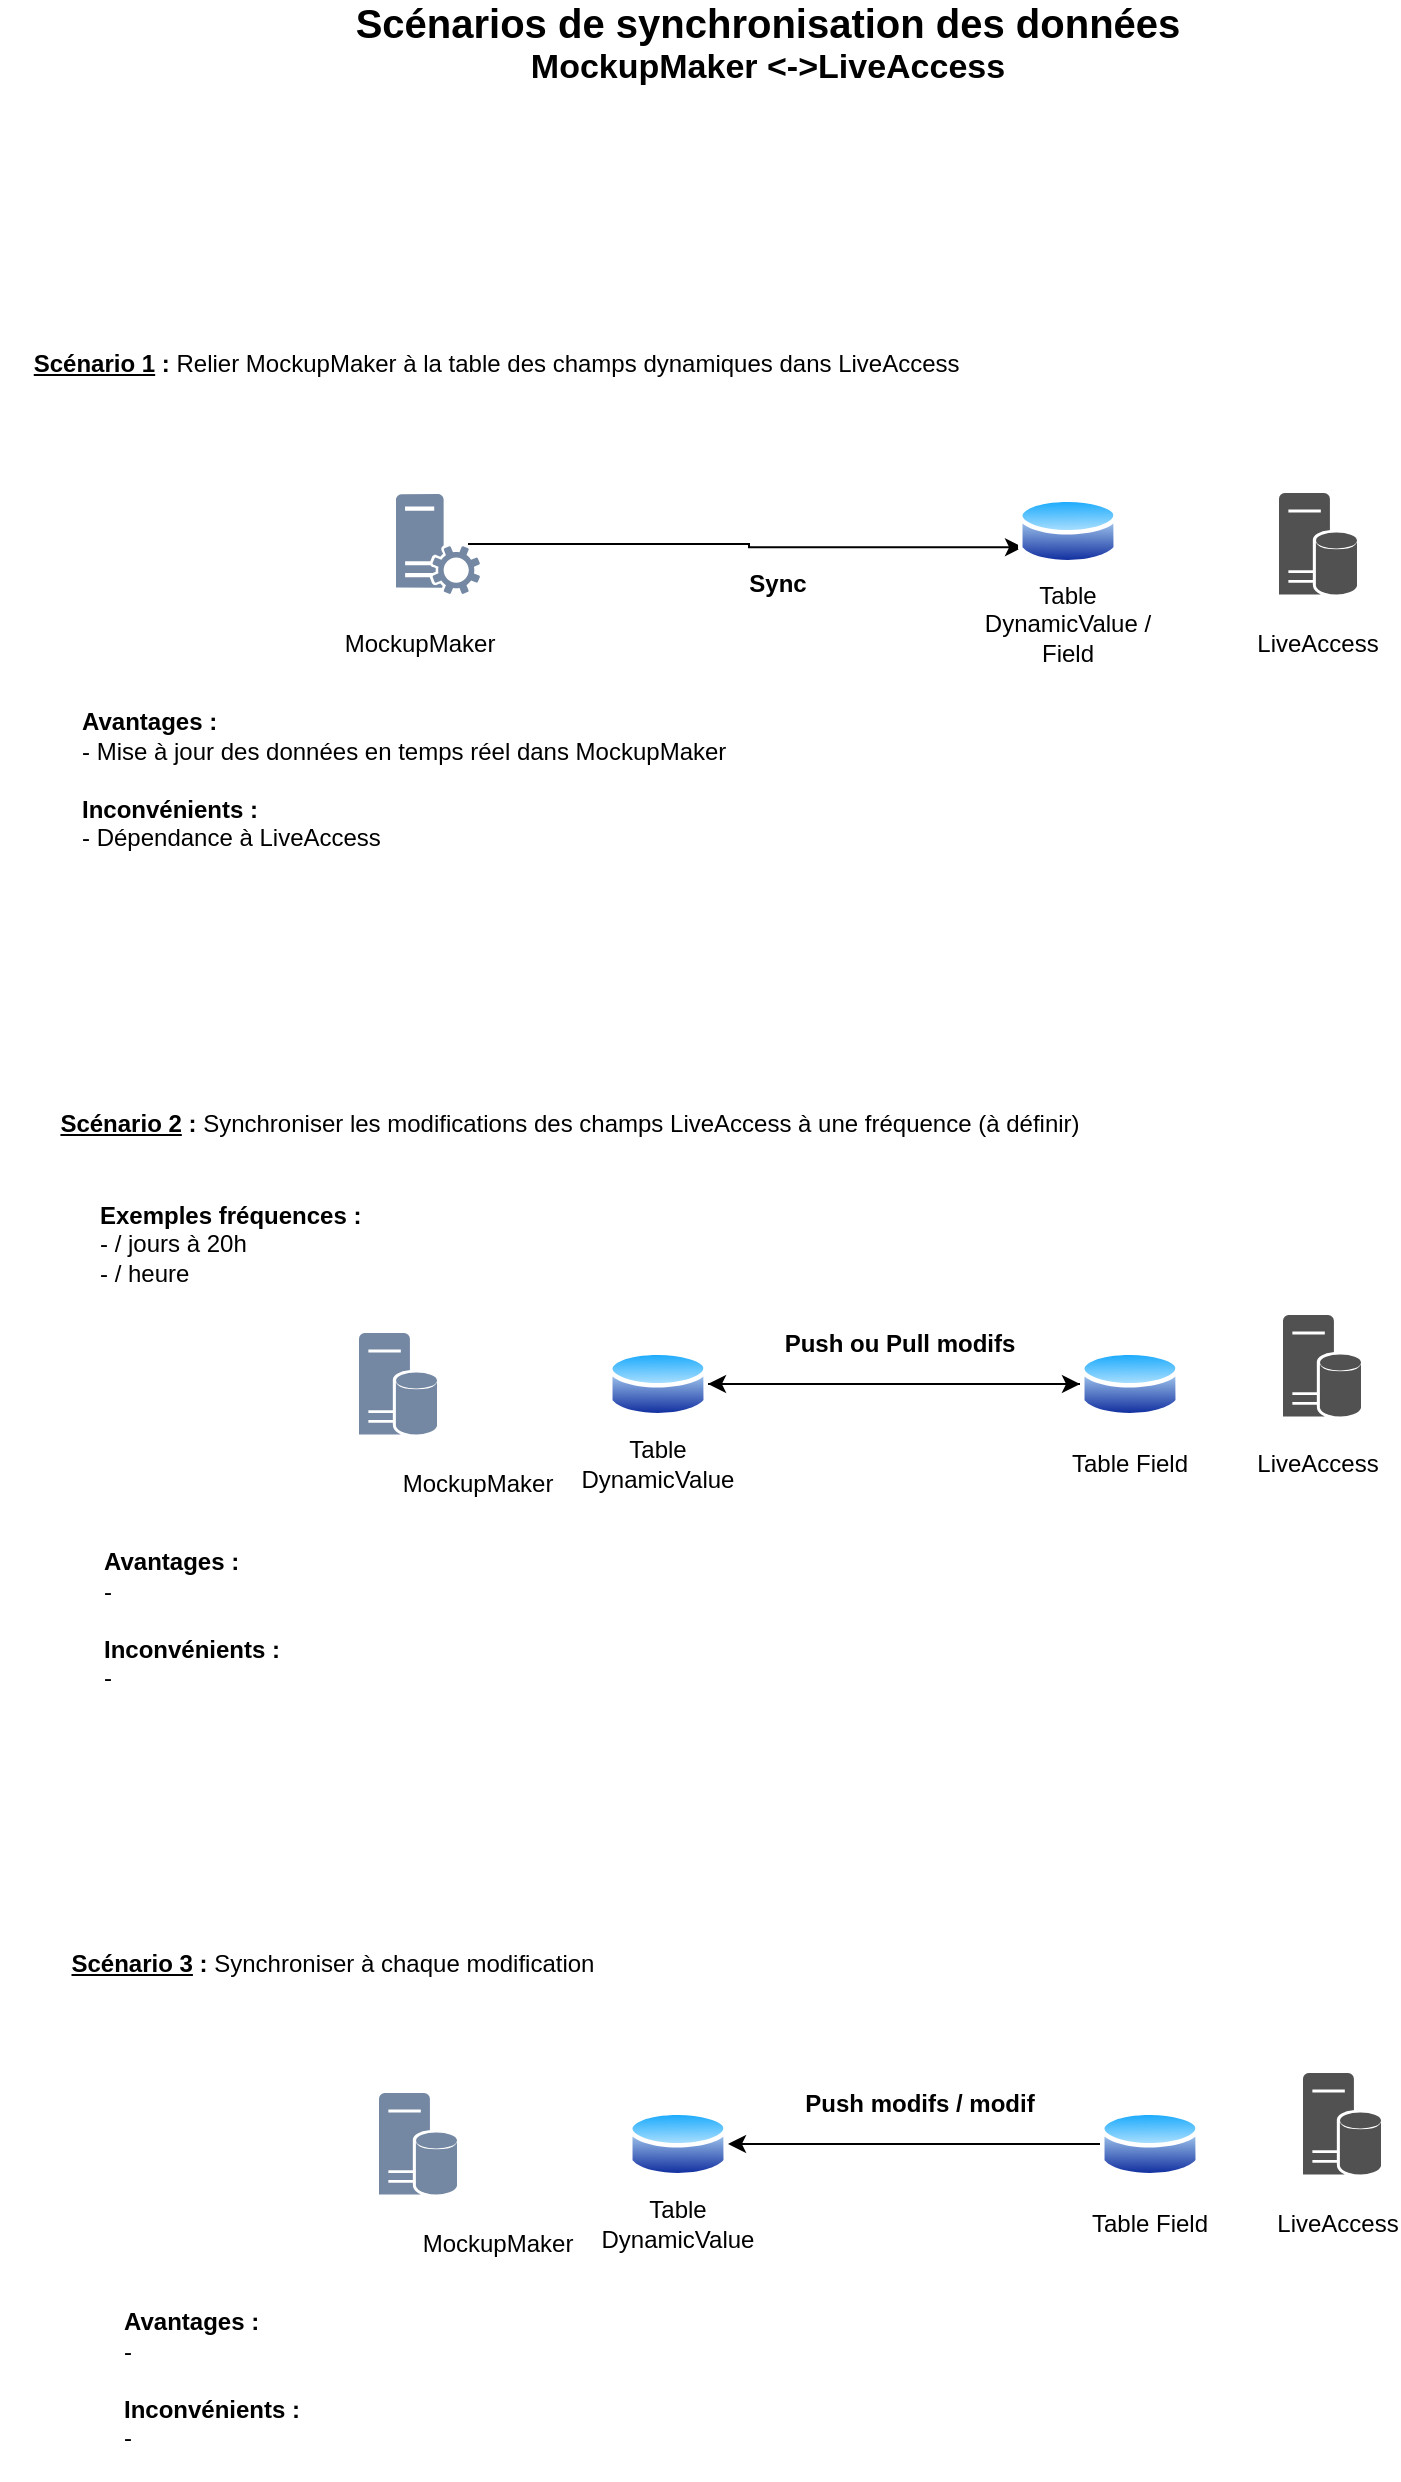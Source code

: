 <mxfile version="21.0.2" type="github">
  <diagram name="Page-1" id="ozQqV06SZRZ33PK6B3RK">
    <mxGraphModel dx="1434" dy="796" grid="1" gridSize="10" guides="1" tooltips="1" connect="1" arrows="1" fold="1" page="1" pageScale="1" pageWidth="827" pageHeight="1169" math="0" shadow="0">
      <root>
        <mxCell id="0" />
        <mxCell id="1" parent="0" />
        <mxCell id="lGjATRmv8mPz7V9txccp-12" style="edgeStyle=orthogonalEdgeStyle;rounded=0;orthogonalLoop=1;jettySize=auto;html=1;entryX=0;entryY=0.75;entryDx=0;entryDy=0;exitX=0.857;exitY=0.5;exitDx=0;exitDy=0;exitPerimeter=0;" parent="1" source="lGjATRmv8mPz7V9txccp-26" target="lGjATRmv8mPz7V9txccp-8" edge="1">
          <mxGeometry relative="1" as="geometry">
            <mxPoint x="277" y="285" as="sourcePoint" />
            <mxPoint x="529" y="285" as="targetPoint" />
          </mxGeometry>
        </mxCell>
        <mxCell id="lGjATRmv8mPz7V9txccp-2" value="" style="sketch=0;pointerEvents=1;shadow=0;dashed=0;html=1;labelPosition=center;verticalLabelPosition=bottom;verticalAlign=top;align=center;shape=mxgraph.mscae.enterprise.database_server;fillColor=#515151;strokeColor=#515151;fontColor=#ffffff;" parent="1" vertex="1">
          <mxGeometry x="670" y="260" width="38" height="50" as="geometry" />
        </mxCell>
        <mxCell id="lGjATRmv8mPz7V9txccp-4" value="MockupMaker" style="text;html=1;strokeColor=none;fillColor=none;align=center;verticalAlign=middle;whiteSpace=wrap;rounded=0;" parent="1" vertex="1">
          <mxGeometry x="210" y="320" width="60" height="30" as="geometry" />
        </mxCell>
        <mxCell id="lGjATRmv8mPz7V9txccp-5" value="&lt;b&gt;&lt;font style=&quot;font-size: 20px;&quot;&gt;Scénarios de synchronisation des données&lt;/font&gt;&lt;/b&gt; &lt;font style=&quot;font-size: 17px;&quot;&gt;&lt;b&gt;MockupMaker &amp;lt;-&amp;gt;LiveAccess&lt;/b&gt;&lt;/font&gt;" style="text;html=1;strokeColor=none;fillColor=none;align=center;verticalAlign=middle;whiteSpace=wrap;rounded=0;" parent="1" vertex="1">
          <mxGeometry x="181" y="20" width="466" height="30" as="geometry" />
        </mxCell>
        <mxCell id="lGjATRmv8mPz7V9txccp-6" value="LiveAccess" style="text;html=1;strokeColor=none;fillColor=none;align=center;verticalAlign=middle;whiteSpace=wrap;rounded=0;" parent="1" vertex="1">
          <mxGeometry x="659" y="320" width="60" height="30" as="geometry" />
        </mxCell>
        <mxCell id="lGjATRmv8mPz7V9txccp-7" value="&lt;u style=&quot;font-weight: bold;&quot;&gt;Scénario 1&lt;/u&gt;&lt;b&gt; : &lt;/b&gt;Relier&amp;nbsp;MockupMaker à la table des champs dynamiques dans LiveAccess&amp;nbsp;" style="text;html=1;strokeColor=none;fillColor=none;align=center;verticalAlign=middle;whiteSpace=wrap;rounded=0;" parent="1" vertex="1">
          <mxGeometry x="30" y="180" width="500" height="30" as="geometry" />
        </mxCell>
        <mxCell id="lGjATRmv8mPz7V9txccp-8" value="" style="aspect=fixed;perimeter=ellipsePerimeter;html=1;align=center;shadow=0;dashed=0;spacingTop=3;image;image=img/lib/active_directory/database.svg;" parent="1" vertex="1">
          <mxGeometry x="539" y="260" width="50" height="37" as="geometry" />
        </mxCell>
        <mxCell id="lGjATRmv8mPz7V9txccp-9" value="Table DynamicValue / Field" style="text;html=1;strokeColor=none;fillColor=none;align=center;verticalAlign=middle;whiteSpace=wrap;rounded=0;" parent="1" vertex="1">
          <mxGeometry x="509" y="310" width="110" height="30" as="geometry" />
        </mxCell>
        <mxCell id="lGjATRmv8mPz7V9txccp-13" value="Sync" style="text;html=1;strokeColor=none;fillColor=none;align=center;verticalAlign=middle;whiteSpace=wrap;rounded=0;fontStyle=1" parent="1" vertex="1">
          <mxGeometry x="389" y="290" width="60" height="30" as="geometry" />
        </mxCell>
        <mxCell id="lGjATRmv8mPz7V9txccp-14" value="&lt;b&gt;Avantages :&lt;/b&gt;&lt;br&gt;- Mise à jour des données en temps réel dans MockupMaker&lt;br&gt;&lt;br&gt;&lt;b&gt;Inconvénients :&lt;/b&gt;&lt;br&gt;- Dépendance à LiveAccess&lt;br&gt;&amp;nbsp;" style="text;html=1;strokeColor=none;fillColor=none;align=left;verticalAlign=middle;whiteSpace=wrap;rounded=0;" parent="1" vertex="1">
          <mxGeometry x="69" y="370" width="460" height="80" as="geometry" />
        </mxCell>
        <mxCell id="lGjATRmv8mPz7V9txccp-17" value="" style="sketch=0;pointerEvents=1;shadow=0;dashed=0;html=1;labelPosition=center;verticalLabelPosition=bottom;verticalAlign=top;align=center;shape=mxgraph.mscae.enterprise.database_server;fillColor=#7488A3;strokeColor=#7488a3;fontColor=#ffffff;" parent="1" vertex="1">
          <mxGeometry x="210" y="680" width="38" height="50" as="geometry" />
        </mxCell>
        <mxCell id="lGjATRmv8mPz7V9txccp-18" value="" style="sketch=0;pointerEvents=1;shadow=0;dashed=0;html=1;labelPosition=center;verticalLabelPosition=bottom;verticalAlign=top;align=center;shape=mxgraph.mscae.enterprise.database_server;fillColor=#515151;strokeColor=#515151;fontColor=#ffffff;" parent="1" vertex="1">
          <mxGeometry x="672" y="671" width="38" height="50" as="geometry" />
        </mxCell>
        <mxCell id="lGjATRmv8mPz7V9txccp-19" value="MockupMaker" style="text;html=1;strokeColor=none;fillColor=none;align=center;verticalAlign=middle;whiteSpace=wrap;rounded=0;" parent="1" vertex="1">
          <mxGeometry x="239" y="740" width="60" height="30" as="geometry" />
        </mxCell>
        <mxCell id="lGjATRmv8mPz7V9txccp-20" value="LiveAccess" style="text;html=1;strokeColor=none;fillColor=none;align=center;verticalAlign=middle;whiteSpace=wrap;rounded=0;" parent="1" vertex="1">
          <mxGeometry x="659" y="730" width="60" height="30" as="geometry" />
        </mxCell>
        <mxCell id="lGjATRmv8mPz7V9txccp-21" value="&lt;u style=&quot;font-weight: bold;&quot;&gt;Scénario 2&lt;/u&gt;&lt;b&gt;&amp;nbsp;: &lt;/b&gt;Synchroniser les modifications des champs LiveAccess à une fréquence (à définir)" style="text;html=1;strokeColor=none;fillColor=none;align=center;verticalAlign=middle;whiteSpace=wrap;rounded=0;" parent="1" vertex="1">
          <mxGeometry x="30" y="560" width="570" height="30" as="geometry" />
        </mxCell>
        <mxCell id="lGjATRmv8mPz7V9txccp-25" value="&lt;b&gt;Avantages :&lt;/b&gt;&lt;br&gt;-&amp;nbsp;&lt;br&gt;&lt;br&gt;&lt;b&gt;Inconvénients :&lt;/b&gt;&lt;br&gt;-&amp;nbsp;&lt;br&gt;&amp;nbsp;" style="text;html=1;strokeColor=none;fillColor=none;align=left;verticalAlign=middle;whiteSpace=wrap;rounded=0;" parent="1" vertex="1">
          <mxGeometry x="80" y="790" width="460" height="80" as="geometry" />
        </mxCell>
        <mxCell id="lGjATRmv8mPz7V9txccp-26" value="" style="sketch=0;pointerEvents=1;shadow=0;dashed=0;html=1;strokeColor=none;labelPosition=center;verticalLabelPosition=bottom;verticalAlign=top;align=center;fillColor=#7488a3;shape=mxgraph.mscae.system_center.roles" parent="1" vertex="1">
          <mxGeometry x="228" y="260" width="42" height="50" as="geometry" />
        </mxCell>
        <mxCell id="lGjATRmv8mPz7V9txccp-32" style="edgeStyle=orthogonalEdgeStyle;rounded=0;orthogonalLoop=1;jettySize=auto;html=1;entryX=1;entryY=0.5;entryDx=0;entryDy=0;" parent="1" source="lGjATRmv8mPz7V9txccp-27" target="lGjATRmv8mPz7V9txccp-29" edge="1">
          <mxGeometry relative="1" as="geometry" />
        </mxCell>
        <mxCell id="lGjATRmv8mPz7V9txccp-27" value="" style="aspect=fixed;perimeter=ellipsePerimeter;html=1;align=center;shadow=0;dashed=0;spacingTop=3;image;image=img/lib/active_directory/database.svg;" parent="1" vertex="1">
          <mxGeometry x="570" y="686.5" width="50" height="37" as="geometry" />
        </mxCell>
        <mxCell id="lGjATRmv8mPz7V9txccp-28" value="Table Field" style="text;html=1;strokeColor=none;fillColor=none;align=center;verticalAlign=middle;whiteSpace=wrap;rounded=0;" parent="1" vertex="1">
          <mxGeometry x="540" y="730" width="110" height="30" as="geometry" />
        </mxCell>
        <mxCell id="lGjATRmv8mPz7V9txccp-34" style="edgeStyle=orthogonalEdgeStyle;rounded=0;orthogonalLoop=1;jettySize=auto;html=1;" parent="1" source="lGjATRmv8mPz7V9txccp-29" target="lGjATRmv8mPz7V9txccp-27" edge="1">
          <mxGeometry relative="1" as="geometry" />
        </mxCell>
        <mxCell id="lGjATRmv8mPz7V9txccp-29" value="" style="aspect=fixed;perimeter=ellipsePerimeter;html=1;align=center;shadow=0;dashed=0;spacingTop=3;image;image=img/lib/active_directory/database.svg;" parent="1" vertex="1">
          <mxGeometry x="334" y="686.5" width="50" height="37" as="geometry" />
        </mxCell>
        <mxCell id="lGjATRmv8mPz7V9txccp-30" value="Table DynamicValue" style="text;html=1;strokeColor=none;fillColor=none;align=center;verticalAlign=middle;whiteSpace=wrap;rounded=0;" parent="1" vertex="1">
          <mxGeometry x="304" y="730" width="110" height="30" as="geometry" />
        </mxCell>
        <mxCell id="lGjATRmv8mPz7V9txccp-33" value="Push ou Pull modifs" style="text;html=1;strokeColor=none;fillColor=none;align=center;verticalAlign=middle;whiteSpace=wrap;rounded=0;fontStyle=1" parent="1" vertex="1">
          <mxGeometry x="420" y="670" width="120" height="30" as="geometry" />
        </mxCell>
        <mxCell id="lGjATRmv8mPz7V9txccp-35" value="&lt;b&gt;Exemples fréquences : &lt;/b&gt;&lt;br&gt;- / jours à 20h&lt;br&gt;- / heure" style="text;html=1;strokeColor=none;fillColor=none;align=left;verticalAlign=middle;whiteSpace=wrap;rounded=0;" parent="1" vertex="1">
          <mxGeometry x="78" y="600" width="170" height="70" as="geometry" />
        </mxCell>
        <mxCell id="lGjATRmv8mPz7V9txccp-49" value="" style="sketch=0;pointerEvents=1;shadow=0;dashed=0;html=1;labelPosition=center;verticalLabelPosition=bottom;verticalAlign=top;align=center;shape=mxgraph.mscae.enterprise.database_server;fillColor=#7488A3;strokeColor=#7488a3;fontColor=#ffffff;" parent="1" vertex="1">
          <mxGeometry x="220" y="1060" width="38" height="50" as="geometry" />
        </mxCell>
        <mxCell id="lGjATRmv8mPz7V9txccp-50" value="" style="sketch=0;pointerEvents=1;shadow=0;dashed=0;html=1;labelPosition=center;verticalLabelPosition=bottom;verticalAlign=top;align=center;shape=mxgraph.mscae.enterprise.database_server;fillColor=#515151;strokeColor=#515151;fontColor=#ffffff;" parent="1" vertex="1">
          <mxGeometry x="682" y="1050" width="38" height="50" as="geometry" />
        </mxCell>
        <mxCell id="lGjATRmv8mPz7V9txccp-51" value="MockupMaker" style="text;html=1;strokeColor=none;fillColor=none;align=center;verticalAlign=middle;whiteSpace=wrap;rounded=0;" parent="1" vertex="1">
          <mxGeometry x="249" y="1120" width="60" height="30" as="geometry" />
        </mxCell>
        <mxCell id="lGjATRmv8mPz7V9txccp-52" value="LiveAccess" style="text;html=1;strokeColor=none;fillColor=none;align=center;verticalAlign=middle;whiteSpace=wrap;rounded=0;" parent="1" vertex="1">
          <mxGeometry x="669" y="1110" width="60" height="30" as="geometry" />
        </mxCell>
        <mxCell id="lGjATRmv8mPz7V9txccp-53" value="&lt;u style=&quot;font-weight: bold;&quot;&gt;Scénario 3&lt;/u&gt;&lt;b&gt;&amp;nbsp;: &lt;/b&gt;Synchroniser à chaque modification" style="text;html=1;strokeColor=none;fillColor=none;align=center;verticalAlign=middle;whiteSpace=wrap;rounded=0;" parent="1" vertex="1">
          <mxGeometry x="49" y="980" width="295" height="30" as="geometry" />
        </mxCell>
        <mxCell id="lGjATRmv8mPz7V9txccp-54" value="&lt;b&gt;Avantages :&lt;/b&gt;&lt;br&gt;-&amp;nbsp;&lt;br&gt;&lt;br&gt;&lt;b&gt;Inconvénients :&lt;/b&gt;&lt;br&gt;-&amp;nbsp;&lt;br&gt;&amp;nbsp;" style="text;html=1;strokeColor=none;fillColor=none;align=left;verticalAlign=middle;whiteSpace=wrap;rounded=0;" parent="1" vertex="1">
          <mxGeometry x="90" y="1170" width="460" height="80" as="geometry" />
        </mxCell>
        <mxCell id="lGjATRmv8mPz7V9txccp-55" style="edgeStyle=orthogonalEdgeStyle;rounded=0;orthogonalLoop=1;jettySize=auto;html=1;entryX=1;entryY=0.5;entryDx=0;entryDy=0;" parent="1" source="lGjATRmv8mPz7V9txccp-56" target="lGjATRmv8mPz7V9txccp-59" edge="1">
          <mxGeometry relative="1" as="geometry" />
        </mxCell>
        <mxCell id="lGjATRmv8mPz7V9txccp-56" value="" style="aspect=fixed;perimeter=ellipsePerimeter;html=1;align=center;shadow=0;dashed=0;spacingTop=3;image;image=img/lib/active_directory/database.svg;" parent="1" vertex="1">
          <mxGeometry x="580" y="1066.5" width="50" height="37" as="geometry" />
        </mxCell>
        <mxCell id="lGjATRmv8mPz7V9txccp-57" value="Table Field" style="text;html=1;strokeColor=none;fillColor=none;align=center;verticalAlign=middle;whiteSpace=wrap;rounded=0;" parent="1" vertex="1">
          <mxGeometry x="550" y="1110" width="110" height="30" as="geometry" />
        </mxCell>
        <mxCell id="lGjATRmv8mPz7V9txccp-59" value="" style="aspect=fixed;perimeter=ellipsePerimeter;html=1;align=center;shadow=0;dashed=0;spacingTop=3;image;image=img/lib/active_directory/database.svg;" parent="1" vertex="1">
          <mxGeometry x="344" y="1066.5" width="50" height="37" as="geometry" />
        </mxCell>
        <mxCell id="lGjATRmv8mPz7V9txccp-60" value="Table DynamicValue" style="text;html=1;strokeColor=none;fillColor=none;align=center;verticalAlign=middle;whiteSpace=wrap;rounded=0;" parent="1" vertex="1">
          <mxGeometry x="314" y="1110" width="110" height="30" as="geometry" />
        </mxCell>
        <mxCell id="lGjATRmv8mPz7V9txccp-61" value="Push modifs / modif" style="text;html=1;strokeColor=none;fillColor=none;align=center;verticalAlign=middle;whiteSpace=wrap;rounded=0;fontStyle=1" parent="1" vertex="1">
          <mxGeometry x="430" y="1050" width="120" height="30" as="geometry" />
        </mxCell>
      </root>
    </mxGraphModel>
  </diagram>
</mxfile>
